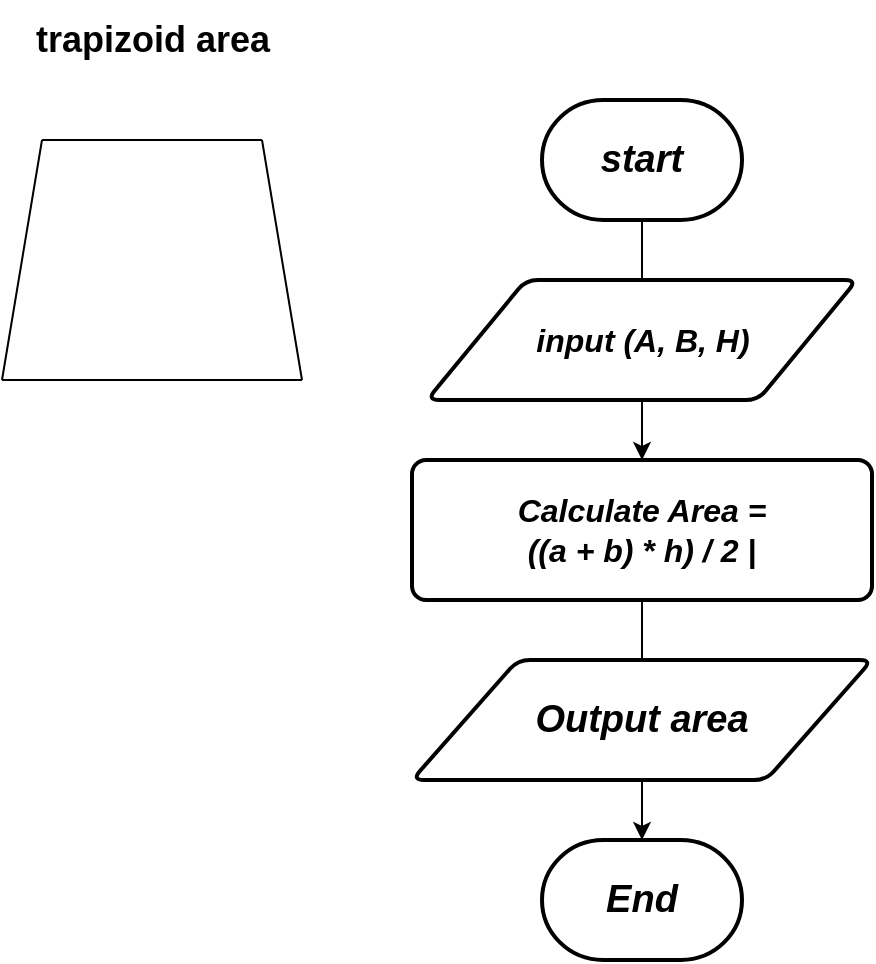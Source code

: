 <mxfile version="24.6.4" type="device">
  <diagram id="C5RBs43oDa-KdzZeNtuy" name="Page-1">
    <mxGraphModel dx="832" dy="473" grid="1" gridSize="10" guides="1" tooltips="1" connect="1" arrows="1" fold="1" page="1" pageScale="1" pageWidth="827" pageHeight="1169" math="0" shadow="0">
      <root>
        <mxCell id="WIyWlLk6GJQsqaUBKTNV-0" />
        <mxCell id="WIyWlLk6GJQsqaUBKTNV-1" parent="WIyWlLk6GJQsqaUBKTNV-0" />
        <mxCell id="iSu5GrRUL0sMl4gh5wHC-5" value="" style="edgeStyle=orthogonalEdgeStyle;rounded=0;orthogonalLoop=1;jettySize=auto;html=1;" edge="1" parent="WIyWlLk6GJQsqaUBKTNV-1" source="iSu5GrRUL0sMl4gh5wHC-0" target="iSu5GrRUL0sMl4gh5wHC-2">
          <mxGeometry relative="1" as="geometry" />
        </mxCell>
        <mxCell id="iSu5GrRUL0sMl4gh5wHC-0" value="start" style="strokeWidth=2;html=1;shape=mxgraph.flowchart.terminator;whiteSpace=wrap;fontSize=19;fontStyle=3" vertex="1" parent="WIyWlLk6GJQsqaUBKTNV-1">
          <mxGeometry x="310" y="430" width="100" height="60" as="geometry" />
        </mxCell>
        <mxCell id="iSu5GrRUL0sMl4gh5wHC-1" value="input (A, B, H)" style="shape=parallelogram;html=1;strokeWidth=2;perimeter=parallelogramPerimeter;whiteSpace=wrap;rounded=1;arcSize=12;size=0.23;fontSize=16;fontStyle=3" vertex="1" parent="WIyWlLk6GJQsqaUBKTNV-1">
          <mxGeometry x="252.5" y="520" width="215" height="60" as="geometry" />
        </mxCell>
        <mxCell id="iSu5GrRUL0sMl4gh5wHC-6" value="" style="edgeStyle=orthogonalEdgeStyle;rounded=0;orthogonalLoop=1;jettySize=auto;html=1;" edge="1" parent="WIyWlLk6GJQsqaUBKTNV-1" source="iSu5GrRUL0sMl4gh5wHC-2" target="iSu5GrRUL0sMl4gh5wHC-4">
          <mxGeometry relative="1" as="geometry" />
        </mxCell>
        <mxCell id="iSu5GrRUL0sMl4gh5wHC-2" value="&lt;div&gt;&lt;br&gt;&lt;/div&gt;Calculate Area &lt;span style=&quot;font-size: 16px;&quot; class=&quot;hljs-operator&quot;&gt;=&lt;/span&gt;&lt;div&gt; ((a &lt;span style=&quot;font-size: 16px;&quot; class=&quot;hljs-operator&quot;&gt;+&lt;/span&gt; b) &lt;span style=&quot;font-size: 16px;&quot; class=&quot;hljs-operator&quot;&gt;*&lt;/span&gt; h) &lt;span style=&quot;font-size: 16px;&quot; class=&quot;hljs-operator&quot;&gt;/&lt;/span&gt; &lt;span style=&quot;font-size: 16px;&quot; class=&quot;hljs-number&quot;&gt;2&lt;/span&gt; &lt;span style=&quot;font-size: 16px;&quot; class=&quot;hljs-operator&quot;&gt;|&lt;/span&gt;&lt;br&gt;&lt;br&gt;&lt;/div&gt;" style="rounded=1;whiteSpace=wrap;html=1;absoluteArcSize=1;arcSize=14;strokeWidth=2;fontSize=16;fontStyle=3" vertex="1" parent="WIyWlLk6GJQsqaUBKTNV-1">
          <mxGeometry x="245" y="610" width="230" height="70" as="geometry" />
        </mxCell>
        <mxCell id="iSu5GrRUL0sMl4gh5wHC-3" value="&lt;b&gt;&lt;i&gt;&lt;font style=&quot;font-size: 19px;&quot;&gt;Output area&lt;/font&gt;&lt;/i&gt;&lt;/b&gt;" style="shape=parallelogram;html=1;strokeWidth=2;perimeter=parallelogramPerimeter;whiteSpace=wrap;rounded=1;arcSize=12;size=0.23;" vertex="1" parent="WIyWlLk6GJQsqaUBKTNV-1">
          <mxGeometry x="245" y="710" width="230" height="60" as="geometry" />
        </mxCell>
        <mxCell id="iSu5GrRUL0sMl4gh5wHC-4" value="End" style="strokeWidth=2;html=1;shape=mxgraph.flowchart.terminator;whiteSpace=wrap;fontSize=19;fontStyle=3" vertex="1" parent="WIyWlLk6GJQsqaUBKTNV-1">
          <mxGeometry x="310" y="800" width="100" height="60" as="geometry" />
        </mxCell>
        <mxCell id="iSu5GrRUL0sMl4gh5wHC-8" value="" style="endArrow=none;html=1;rounded=0;" edge="1" parent="WIyWlLk6GJQsqaUBKTNV-1">
          <mxGeometry width="50" height="50" relative="1" as="geometry">
            <mxPoint x="40" y="570" as="sourcePoint" />
            <mxPoint x="60" y="450" as="targetPoint" />
          </mxGeometry>
        </mxCell>
        <mxCell id="iSu5GrRUL0sMl4gh5wHC-9" value="" style="endArrow=none;html=1;rounded=0;" edge="1" parent="WIyWlLk6GJQsqaUBKTNV-1">
          <mxGeometry width="50" height="50" relative="1" as="geometry">
            <mxPoint x="190" y="570" as="sourcePoint" />
            <mxPoint x="170" y="450" as="targetPoint" />
          </mxGeometry>
        </mxCell>
        <mxCell id="iSu5GrRUL0sMl4gh5wHC-12" value="" style="endArrow=none;html=1;rounded=0;" edge="1" parent="WIyWlLk6GJQsqaUBKTNV-1">
          <mxGeometry width="50" height="50" relative="1" as="geometry">
            <mxPoint x="60" y="450" as="sourcePoint" />
            <mxPoint x="170" y="450" as="targetPoint" />
          </mxGeometry>
        </mxCell>
        <mxCell id="iSu5GrRUL0sMl4gh5wHC-13" value="" style="endArrow=none;html=1;rounded=0;" edge="1" parent="WIyWlLk6GJQsqaUBKTNV-1">
          <mxGeometry width="50" height="50" relative="1" as="geometry">
            <mxPoint x="40" y="570" as="sourcePoint" />
            <mxPoint x="190" y="570" as="targetPoint" />
          </mxGeometry>
        </mxCell>
        <mxCell id="iSu5GrRUL0sMl4gh5wHC-14" value="trapizoid area" style="text;html=1;align=center;verticalAlign=middle;resizable=0;points=[];autosize=1;strokeColor=none;fillColor=none;fontSize=18;fontStyle=1" vertex="1" parent="WIyWlLk6GJQsqaUBKTNV-1">
          <mxGeometry x="50" y="380" width="130" height="40" as="geometry" />
        </mxCell>
      </root>
    </mxGraphModel>
  </diagram>
</mxfile>
